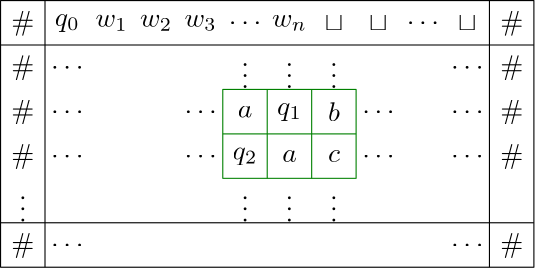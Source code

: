 <?xml version="1.0"?>
<!DOCTYPE ipe SYSTEM "ipe.dtd">
<ipe version="70218" creator="Ipe 7.2.28">
<info created="D:20241130165800" modified="D:20241130165851"/>
<ipestyle name="basic">
<symbol name="arrow/arc(spx)">
<path stroke="sym-stroke" fill="sym-stroke" pen="sym-pen">
0 0 m
-1 0.333 l
-1 -0.333 l
h
</path>
</symbol>
<symbol name="arrow/farc(spx)">
<path stroke="sym-stroke" fill="white" pen="sym-pen">
0 0 m
-1 0.333 l
-1 -0.333 l
h
</path>
</symbol>
<symbol name="arrow/ptarc(spx)">
<path stroke="sym-stroke" fill="sym-stroke" pen="sym-pen">
0 0 m
-1 0.333 l
-0.8 0 l
-1 -0.333 l
h
</path>
</symbol>
<symbol name="arrow/fptarc(spx)">
<path stroke="sym-stroke" fill="white" pen="sym-pen">
0 0 m
-1 0.333 l
-0.8 0 l
-1 -0.333 l
h
</path>
</symbol>
<symbol name="mark/circle(sx)" transformations="translations">
<path fill="sym-stroke">
0.6 0 0 0.6 0 0 e
0.4 0 0 0.4 0 0 e
</path>
</symbol>
<symbol name="mark/disk(sx)" transformations="translations">
<path fill="sym-stroke">
0.6 0 0 0.6 0 0 e
</path>
</symbol>
<symbol name="mark/fdisk(sfx)" transformations="translations">
<group>
<path fill="sym-fill">
0.5 0 0 0.5 0 0 e
</path>
<path fill="sym-stroke" fillrule="eofill">
0.6 0 0 0.6 0 0 e
0.4 0 0 0.4 0 0 e
</path>
</group>
</symbol>
<symbol name="mark/box(sx)" transformations="translations">
<path fill="sym-stroke" fillrule="eofill">
-0.6 -0.6 m
0.6 -0.6 l
0.6 0.6 l
-0.6 0.6 l
h
-0.4 -0.4 m
0.4 -0.4 l
0.4 0.4 l
-0.4 0.4 l
h
</path>
</symbol>
<symbol name="mark/square(sx)" transformations="translations">
<path fill="sym-stroke">
-0.6 -0.6 m
0.6 -0.6 l
0.6 0.6 l
-0.6 0.6 l
h
</path>
</symbol>
<symbol name="mark/fsquare(sfx)" transformations="translations">
<group>
<path fill="sym-fill">
-0.5 -0.5 m
0.5 -0.5 l
0.5 0.5 l
-0.5 0.5 l
h
</path>
<path fill="sym-stroke" fillrule="eofill">
-0.6 -0.6 m
0.6 -0.6 l
0.6 0.6 l
-0.6 0.6 l
h
-0.4 -0.4 m
0.4 -0.4 l
0.4 0.4 l
-0.4 0.4 l
h
</path>
</group>
</symbol>
<symbol name="mark/cross(sx)" transformations="translations">
<group>
<path fill="sym-stroke">
-0.43 -0.57 m
0.57 0.43 l
0.43 0.57 l
-0.57 -0.43 l
h
</path>
<path fill="sym-stroke">
-0.43 0.57 m
0.57 -0.43 l
0.43 -0.57 l
-0.57 0.43 l
h
</path>
</group>
</symbol>
<symbol name="arrow/fnormal(spx)">
<path stroke="sym-stroke" fill="white" pen="sym-pen">
0 0 m
-1 0.333 l
-1 -0.333 l
h
</path>
</symbol>
<symbol name="arrow/pointed(spx)">
<path stroke="sym-stroke" fill="sym-stroke" pen="sym-pen">
0 0 m
-1 0.333 l
-0.8 0 l
-1 -0.333 l
h
</path>
</symbol>
<symbol name="arrow/fpointed(spx)">
<path stroke="sym-stroke" fill="white" pen="sym-pen">
0 0 m
-1 0.333 l
-0.8 0 l
-1 -0.333 l
h
</path>
</symbol>
<symbol name="arrow/linear(spx)">
<path stroke="sym-stroke" pen="sym-pen">
-1 0.333 m
0 0 l
-1 -0.333 l
</path>
</symbol>
<symbol name="arrow/fdouble(spx)">
<path stroke="sym-stroke" fill="white" pen="sym-pen">
0 0 m
-1 0.333 l
-1 -0.333 l
h
-1 0 m
-2 0.333 l
-2 -0.333 l
h
</path>
</symbol>
<symbol name="arrow/double(spx)">
<path stroke="sym-stroke" fill="sym-stroke" pen="sym-pen">
0 0 m
-1 0.333 l
-1 -0.333 l
h
-1 0 m
-2 0.333 l
-2 -0.333 l
h
</path>
</symbol>
<symbol name="arrow/mid-normal(spx)">
<path stroke="sym-stroke" fill="sym-stroke" pen="sym-pen">
0.5 0 m
-0.5 0.333 l
-0.5 -0.333 l
h
</path>
</symbol>
<symbol name="arrow/mid-fnormal(spx)">
<path stroke="sym-stroke" fill="white" pen="sym-pen">
0.5 0 m
-0.5 0.333 l
-0.5 -0.333 l
h
</path>
</symbol>
<symbol name="arrow/mid-pointed(spx)">
<path stroke="sym-stroke" fill="sym-stroke" pen="sym-pen">
0.5 0 m
-0.5 0.333 l
-0.3 0 l
-0.5 -0.333 l
h
</path>
</symbol>
<symbol name="arrow/mid-fpointed(spx)">
<path stroke="sym-stroke" fill="white" pen="sym-pen">
0.5 0 m
-0.5 0.333 l
-0.3 0 l
-0.5 -0.333 l
h
</path>
</symbol>
<symbol name="arrow/mid-double(spx)">
<path stroke="sym-stroke" fill="sym-stroke" pen="sym-pen">
1 0 m
0 0.333 l
0 -0.333 l
h
0 0 m
-1 0.333 l
-1 -0.333 l
h
</path>
</symbol>
<symbol name="arrow/mid-fdouble(spx)">
<path stroke="sym-stroke" fill="white" pen="sym-pen">
1 0 m
0 0.333 l
0 -0.333 l
h
0 0 m
-1 0.333 l
-1 -0.333 l
h
</path>
</symbol>
<anglesize name="22.5 deg" value="22.5"/>
<anglesize name="30 deg" value="30"/>
<anglesize name="45 deg" value="45"/>
<anglesize name="60 deg" value="60"/>
<anglesize name="90 deg" value="90"/>
<arrowsize name="large" value="10"/>
<arrowsize name="small" value="5"/>
<arrowsize name="tiny" value="3"/>
<color name="blue" value="0 0 1"/>
<color name="brown" value="0.647 0.165 0.165"/>
<color name="darkblue" value="0 0 0.545"/>
<color name="darkcyan" value="0 0.545 0.545"/>
<color name="darkgray" value="0.663"/>
<color name="darkgreen" value="0 0.392 0"/>
<color name="darkmagenta" value="0.545 0 0.545"/>
<color name="darkorange" value="1 0.549 0"/>
<color name="darkred" value="0.545 0 0"/>
<color name="gold" value="1 0.843 0"/>
<color name="gray" value="0.745"/>
<color name="green" value="0 1 0"/>
<color name="lightblue" value="0.678 0.847 0.902"/>
<color name="lightcyan" value="0.878 1 1"/>
<color name="lightgray" value="0.827"/>
<color name="lightgreen" value="0.565 0.933 0.565"/>
<color name="lightyellow" value="1 1 0.878"/>
<color name="navy" value="0 0 0.502"/>
<color name="orange" value="1 0.647 0"/>
<color name="pink" value="1 0.753 0.796"/>
<color name="purple" value="0.627 0.125 0.941"/>
<color name="red" value="1 0 0"/>
<color name="seagreen" value="0.18 0.545 0.341"/>
<color name="turquoise" value="0.251 0.878 0.816"/>
<color name="violet" value="0.933 0.51 0.933"/>
<color name="yellow" value="1 1 0"/>
<dashstyle name="dash dot dotted" value="[4 2 1 2 1 2] 0"/>
<dashstyle name="dash dotted" value="[4 2 1 2] 0"/>
<dashstyle name="dashed" value="[4] 0"/>
<dashstyle name="dotted" value="[1 3] 0"/>
<gridsize name="10 pts (~3.5 mm)" value="10"/>
<gridsize name="14 pts (~5 mm)" value="14"/>
<gridsize name="16 pts (~6 mm)" value="16"/>
<gridsize name="20 pts (~7 mm)" value="20"/>
<gridsize name="28 pts (~10 mm)" value="28"/>
<gridsize name="32 pts (~12 mm)" value="32"/>
<gridsize name="4 pts" value="4"/>
<gridsize name="56 pts (~20 mm)" value="56"/>
<gridsize name="8 pts (~3 mm)" value="8"/>
<opacity name="10%" value="0.1"/>
<opacity name="30%" value="0.3"/>
<opacity name="50%" value="0.5"/>
<opacity name="75%" value="0.75"/>
<pen name="fat" value="1.2"/>
<pen name="heavier" value="0.8"/>
<pen name="ultrafat" value="2"/>
<symbolsize name="large" value="5"/>
<symbolsize name="small" value="2"/>
<symbolsize name="tiny" value="1.1"/>
<textsize name="Huge" value="\Huge"/>
<textsize name="LARGE" value="\LARGE"/>
<textsize name="Large" value="\Large"/>
<textsize name="footnote" value="\footnotesize"/>
<textsize name="huge" value="\huge"/>
<textsize name="large" value="\large"/>
<textsize name="script" value="\scriptsize"/>
<textsize name="small" value="\small"/>
<textsize name="tiny" value="\tiny"/>
<textstyle name="center" begin="\begin{center}" end="\end{center}"/>
<textstyle name="item" begin="\begin{itemize}\item{}" end="\end{itemize}"/>
<textstyle name="itemize" begin="\begin{itemize}" end="\end{itemize}"/>
<tiling name="falling" angle="-60" step="4" width="1"/>
<tiling name="rising" angle="30" step="4" width="1"/>
</ipestyle>
<page>
<layer name="alpha"/>
<view layers="alpha" active="alpha"/>
<text layer="alpha" transformations="translations" pos="232 712" stroke="black" type="label" width="8.302" height="6.926" depth="1.93" halign="center" valign="center" style="math">\#</text>
<text matrix="1 0 0 1 0 -16" transformations="translations" pos="232 712" stroke="black" type="label" width="8.302" height="6.926" depth="1.93" halign="center" valign="center" style="math">\#</text>
<text matrix="1 0 0 1 0 -32" transformations="translations" pos="232 712" stroke="black" type="label" width="8.302" height="6.926" depth="1.93" halign="center" valign="center" style="math">\#</text>
<text matrix="1 0 0 1 0 -64" transformations="translations" pos="232 712" stroke="black" type="label" width="2.767" height="14.999" depth="0" halign="center" valign="center" style="math">\vdots</text>
<text matrix="1 0 0 1 0 -80" transformations="translations" pos="232 712" stroke="black" type="label" width="8.302" height="6.926" depth="1.93" halign="center" valign="center" style="math">\#</text>
<text matrix="1 0 0 1 16 -80" transformations="translations" pos="232 712" stroke="black" type="label" width="11.623" height="1.052" depth="0" halign="center" valign="center" style="math">\dots</text>
<text matrix="1 0 0 1 0 -48" transformations="translations" pos="232 712" stroke="black" type="label" width="8.302" height="6.926" depth="1.93" halign="center" valign="center" style="math">\#</text>
<text matrix="1 0 0 1 16 -32" transformations="translations" pos="232 712" stroke="black" type="label" width="11.623" height="1.052" depth="0" halign="center" valign="center" style="math">\dots</text>
<text matrix="1 0 0 1 16 -16" transformations="translations" pos="232 712" stroke="black" type="label" width="11.623" height="1.052" depth="0" halign="center" valign="center" style="math">\dots</text>
<text matrix="1 0 0 1 16 0" transformations="translations" pos="232 712" stroke="black" type="label" width="8.917" height="4.297" depth="1.93" halign="center" valign="center" style="math">q_0</text>
<text matrix="1 0 0 1 32 0" transformations="translations" pos="232 712" stroke="black" type="label" width="11.602" height="4.294" depth="1.49" halign="center" valign="center" style="math">w_1</text>
<text matrix="1 0 0 1 48 0" transformations="translations" pos="232 712" stroke="black" type="label" width="11.602" height="4.294" depth="1.49" halign="center" valign="center" style="math">w_2</text>
<text matrix="1 0 0 1 64 0" transformations="translations" pos="232 712" stroke="black" type="label" width="11.602" height="4.294" depth="1.49" halign="center" valign="center" style="math">w_3</text>
<text matrix="1 0 0 1 80 0" transformations="translations" pos="232 712" stroke="black" type="label" width="11.623" height="1.052" depth="0" halign="center" valign="center" style="math">\dots</text>
<text matrix="1 0 0 1 96 0" transformations="translations" pos="232 712" stroke="black" type="label" width="12.555" height="4.294" depth="1.49" halign="center" valign="center" style="math">w_n</text>
<text matrix="1 0 0 1 112 0" transformations="translations" pos="232 712" stroke="black" type="label" width="6.642" height="5.535" depth="0" halign="center" valign="center" style="math">\sqcup</text>
<text matrix="1 0 0 1 128 0" transformations="translations" pos="232 712" stroke="black" type="label" width="6.642" height="5.535" depth="0" halign="center" valign="center" style="math">\sqcup</text>
<text matrix="1 0 0 1 160 0" transformations="translations" pos="232 712" stroke="black" type="label" width="6.642" height="5.535" depth="0" halign="center" valign="center" style="math">\sqcup</text>
<text matrix="1 0 0 1 144 0" transformations="translations" pos="232 712" stroke="black" type="label" width="11.623" height="1.052" depth="0" halign="center" valign="center" style="math">\dots</text>
<text matrix="1 0 0 1 176 0" transformations="translations" pos="232 712" stroke="black" type="label" width="8.302" height="6.926" depth="1.93" halign="center" valign="center" style="math">\#</text>
<text matrix="1 0 0 1 176 -16" transformations="translations" pos="232 712" stroke="black" type="label" width="8.302" height="6.926" depth="1.93" halign="center" valign="center" style="math">\#</text>
<text matrix="1 0 0 1 176 -32" transformations="translations" pos="232 712" stroke="black" type="label" width="8.302" height="6.926" depth="1.93" halign="center" valign="center" style="math">\#</text>
<text matrix="1 0 0 1 176 -48" transformations="translations" pos="232 712" stroke="black" type="label" width="8.302" height="6.926" depth="1.93" halign="center" valign="center" style="math">\#</text>
<text matrix="1 0 0 1 176 -80" transformations="translations" pos="232 712" stroke="black" type="label" width="8.302" height="6.926" depth="1.93" halign="center" valign="center" style="math">\#</text>
<text matrix="1 0 0 1 160 -80" transformations="translations" pos="232 712" stroke="black" type="label" width="11.623" height="1.052" depth="0" halign="center" valign="center" style="math">\dots</text>
<text matrix="1 0 0 1 160 -48" transformations="translations" pos="232 712" stroke="black" type="label" width="11.623" height="1.052" depth="0" halign="center" valign="center" style="math">\dots</text>
<text matrix="1 0 0 1 160 -32" transformations="translations" pos="232 712" stroke="black" type="label" width="11.623" height="1.052" depth="0" halign="center" valign="center" style="math">\dots</text>
<text matrix="1 0 0 1 160 -16" transformations="translations" pos="232 712" stroke="black" type="label" width="11.623" height="1.052" depth="0" halign="center" valign="center" style="math">\dots</text>
<text matrix="1 0 0 1 16 -48" transformations="translations" pos="232 712" stroke="black" type="label" width="11.623" height="1.052" depth="0" halign="center" valign="center" style="math">\dots</text>
<text matrix="1 0 0 1 64 -48" transformations="translations" pos="232 712" stroke="black" type="label" width="11.623" height="1.052" depth="0" halign="center" valign="center" style="math">\dots</text>
<text matrix="1 0 0 1 64 -32" transformations="translations" pos="232 712" stroke="black" type="label" width="11.623" height="1.052" depth="0" halign="center" valign="center" style="math">\dots</text>
<text matrix="1 0 0 1 128 -32" transformations="translations" pos="232 712" stroke="black" type="label" width="11.623" height="1.052" depth="0" halign="center" valign="center" style="math">\dots</text>
<text matrix="1 0 0 1 128 -48" transformations="translations" pos="232 712" stroke="black" type="label" width="11.623" height="1.052" depth="0" halign="center" valign="center" style="math">\dots</text>
<path stroke="0 0.502 0">
304 688 m
304 656 l
352 656 l
352 688 l
h
</path>
<path stroke="0 0.502 0">
320 688 m
320 656 l
</path>
<path stroke="0 0.502 0">
336 688 m
336 656 l
</path>
<path stroke="0 0.502 0">
304 672 m
352 672 l
</path>
<text matrix="1 0 0 1 80 -32" transformations="translations" pos="232 712" stroke="black" type="label" width="5.266" height="4.289" depth="0" halign="center" valign="center" style="math">a</text>
<text matrix="1 0 0 1 112 -32" transformations="translations" pos="232 712" stroke="black" type="label" width="4.276" height="6.918" depth="0" halign="center" valign="center" style="math">b</text>
<text matrix="1 0 0 1 96 -48" transformations="translations" pos="232 712" stroke="black" type="label" width="5.266" height="4.289" depth="0" halign="center" valign="center" style="math">a</text>
<text matrix="1 0 0 1 112 -48" transformations="translations" pos="232 712" stroke="black" type="label" width="4.311" height="4.289" depth="0" halign="center" valign="center" style="math">c</text>
<text matrix="1 0 0 1 80 -48" transformations="translations" pos="232 712" stroke="black" type="label" width="8.917" height="4.297" depth="1.93" halign="center" valign="center" style="math">q_2</text>
<text matrix="1 0 0 1 96 -32" transformations="translations" pos="232 712" stroke="black" type="label" width="8.917" height="4.297" depth="1.93" halign="center" valign="center" style="math">q_1</text>
<text matrix="1 0 0 1 80 -16" transformations="translations" pos="232 712" stroke="black" type="label" width="2.767" height="14.999" depth="0" halign="center" valign="center" style="math">\vdots</text>
<text matrix="1 0 0 1 96 -16" transformations="translations" pos="232 712" stroke="black" type="label" width="2.767" height="14.999" depth="0" halign="center" valign="center" style="math">\vdots</text>
<text matrix="1 0 0 1 112 -16" transformations="translations" pos="232 712" stroke="black" type="label" width="2.767" height="14.999" depth="0" halign="center" valign="center" style="math">\vdots</text>
<text matrix="1 0 0 1 80 -64" transformations="translations" pos="232 712" stroke="black" type="label" width="2.767" height="14.999" depth="0" halign="center" valign="center" style="math">\vdots</text>
<text matrix="1 0 0 1 96 -64" transformations="translations" pos="232 712" stroke="black" type="label" width="2.767" height="14.999" depth="0" halign="center" valign="center" style="math">\vdots</text>
<text matrix="1 0 0 1 112 -64" transformations="translations" pos="232 712" stroke="black" type="label" width="2.767" height="14.999" depth="0" halign="center" valign="center" style="math">\vdots</text>
<path stroke="0">
224 720 m
224 624 l
416 624 l
416 720 l
h
</path>
<path stroke="0">
400 720 m
400 624 l
</path>
<path matrix="1 0 0 1 -160 0" stroke="0">
400 720 m
400 624 l
</path>
<path stroke="0">
224 704 m
416 704 l
</path>
<path stroke="0">
224 640 m
416 640 l
</path>
</page>
</ipe>
